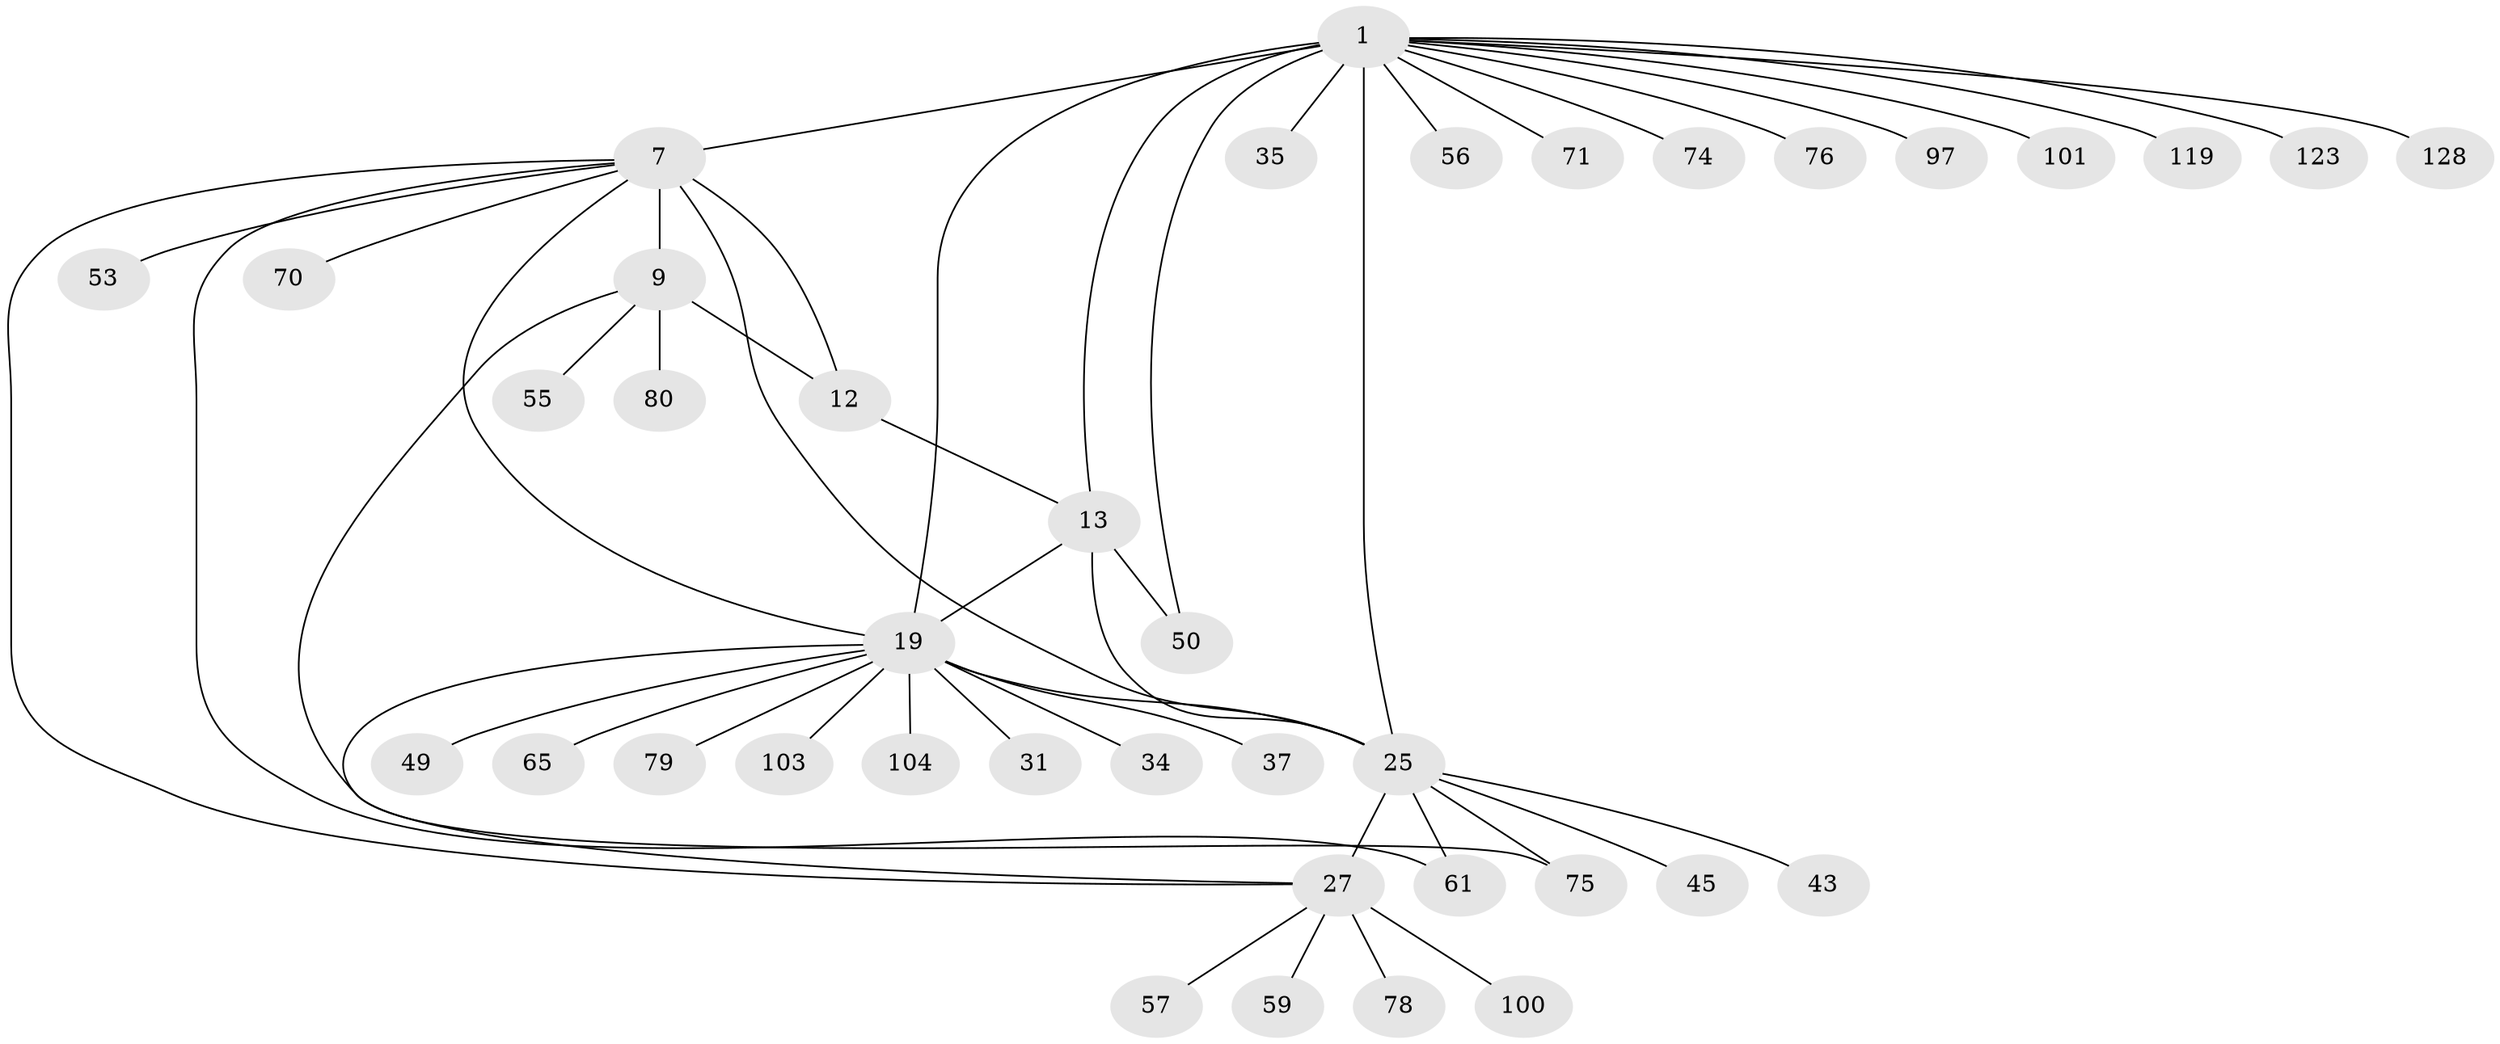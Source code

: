 // original degree distribution, {11: 0.045112781954887216, 6: 0.06015037593984962, 8: 0.06766917293233082, 15: 0.007518796992481203, 10: 0.015037593984962405, 7: 0.03007518796992481, 5: 0.007518796992481203, 9: 0.007518796992481203, 1: 0.5639097744360902, 2: 0.15789473684210525, 3: 0.03007518796992481, 4: 0.007518796992481203}
// Generated by graph-tools (version 1.1) at 2025/19/03/04/25 18:19:53]
// undirected, 39 vertices, 50 edges
graph export_dot {
graph [start="1"]
  node [color=gray90,style=filled];
  1 [super="+6+3+121+5+2+54"];
  7 [super="+8+69"];
  9 [super="+41+10+105+106"];
  12 [super="+36"];
  13 [super="+83+73+113+60+17+14+15"];
  19 [super="+47+21+20+23"];
  25 [super="+92+33+26+30+40+52"];
  27 [super="+42+28"];
  31;
  34;
  35;
  37;
  43;
  45;
  49;
  50 [super="+102+85"];
  53;
  55;
  56;
  57;
  59;
  61 [super="+68"];
  65 [super="+88"];
  70 [super="+72"];
  71;
  74 [super="+110"];
  75;
  76;
  78 [super="+94"];
  79;
  80;
  97;
  100;
  101;
  103;
  104;
  119 [super="+131"];
  123;
  128;
  1 -- 25 [weight=2];
  1 -- 19 [weight=2];
  1 -- 13 [weight=3];
  1 -- 50;
  1 -- 128;
  1 -- 35;
  1 -- 101;
  1 -- 74;
  1 -- 76;
  1 -- 119;
  1 -- 123;
  1 -- 97;
  1 -- 71;
  1 -- 7;
  1 -- 56;
  7 -- 9 [weight=6];
  7 -- 12 [weight=3];
  7 -- 27;
  7 -- 25;
  7 -- 70;
  7 -- 19;
  7 -- 53;
  7 -- 61;
  9 -- 12 [weight=2];
  9 -- 75;
  9 -- 80;
  9 -- 55;
  12 -- 13;
  13 -- 25;
  13 -- 50;
  13 -- 19;
  19 -- 27 [weight=2];
  19 -- 65;
  19 -- 34;
  19 -- 37;
  19 -- 103;
  19 -- 104;
  19 -- 79;
  19 -- 31;
  19 -- 49;
  19 -- 25;
  25 -- 27 [weight=9];
  25 -- 45;
  25 -- 61;
  25 -- 75;
  25 -- 43;
  27 -- 57;
  27 -- 59;
  27 -- 100;
  27 -- 78;
}
